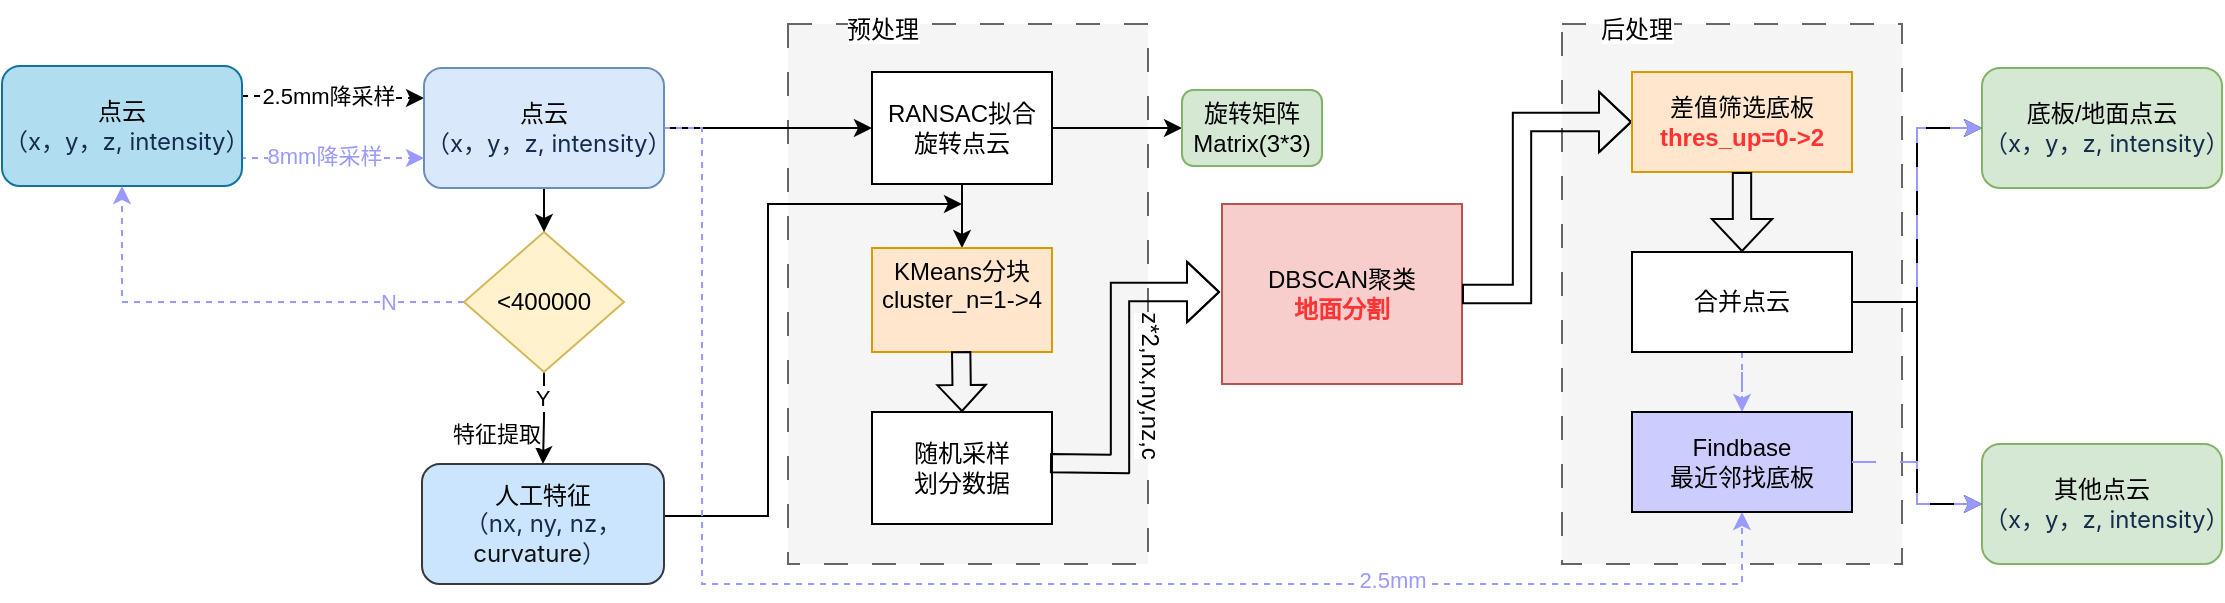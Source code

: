 <mxfile version="26.0.14">
  <diagram name="第 1 页" id="UxaiM1MKUDCpDS3gVePv">
    <mxGraphModel dx="2198" dy="1959" grid="1" gridSize="10" guides="1" tooltips="1" connect="1" arrows="1" fold="1" page="1" pageScale="1" pageWidth="827" pageHeight="1169" math="0" shadow="0">
      <root>
        <mxCell id="0" />
        <mxCell id="1" parent="0" />
        <mxCell id="0_duTo_WQNxxpT2Jceww-1" value="&lt;div&gt;&lt;br&gt;&lt;/div&gt;" style="rounded=0;whiteSpace=wrap;html=1;dashed=1;dashPattern=12 12;align=left;fillColor=#f5f5f5;fontColor=#333333;strokeColor=#666666;" vertex="1" parent="1">
          <mxGeometry x="183" y="-140" width="180" height="270" as="geometry" />
        </mxCell>
        <mxCell id="0_duTo_WQNxxpT2Jceww-2" value="DBSCAN&lt;span style=&quot;background-color: initial;&quot;&gt;聚类&lt;/span&gt;&lt;div&gt;&lt;span style=&quot;background-color: initial;&quot;&gt;&lt;font color=&quot;#ff3333&quot;&gt;&lt;b&gt;地面分割&lt;/b&gt;&lt;/font&gt;&lt;/span&gt;&lt;/div&gt;" style="whiteSpace=wrap;html=1;rounded=0;fillColor=#f8cecc;strokeColor=#b85450;" vertex="1" parent="1">
          <mxGeometry x="400" y="-50" width="120" height="90" as="geometry" />
        </mxCell>
        <mxCell id="0_duTo_WQNxxpT2Jceww-3" style="edgeStyle=orthogonalEdgeStyle;rounded=0;orthogonalLoop=1;jettySize=auto;html=1;exitX=1;exitY=0.75;exitDx=0;exitDy=0;entryX=0;entryY=0.75;entryDx=0;entryDy=0;fillColor=#e51400;strokeColor=#9999FF;dashed=1;" edge="1" parent="1" source="0_duTo_WQNxxpT2Jceww-7" target="0_duTo_WQNxxpT2Jceww-23">
          <mxGeometry relative="1" as="geometry">
            <mxPoint x="-100.36" y="-78.5" as="sourcePoint" />
            <mxPoint x="10.0" y="-77.5" as="targetPoint" />
            <Array as="points">
              <mxPoint x="-120" y="-73" />
            </Array>
          </mxGeometry>
        </mxCell>
        <mxCell id="0_duTo_WQNxxpT2Jceww-4" value="&lt;font color=&quot;#9999ff&quot;&gt;8mm降采样&lt;/font&gt;" style="edgeLabel;html=1;align=center;verticalAlign=middle;resizable=0;points=[];" vertex="1" connectable="0" parent="0_duTo_WQNxxpT2Jceww-3">
          <mxGeometry x="-0.022" y="-2" relative="1" as="geometry">
            <mxPoint x="27" y="-3" as="offset" />
          </mxGeometry>
        </mxCell>
        <mxCell id="0_duTo_WQNxxpT2Jceww-5" style="edgeStyle=orthogonalEdgeStyle;dashed=1;rounded=0;orthogonalLoop=1;jettySize=auto;html=1;exitX=1;exitY=0.25;exitDx=0;exitDy=0;entryX=0;entryY=0.25;entryDx=0;entryDy=0;" edge="1" parent="1" source="0_duTo_WQNxxpT2Jceww-7" target="0_duTo_WQNxxpT2Jceww-23">
          <mxGeometry relative="1" as="geometry">
            <mxPoint x="-100.36" y="-98.5" as="sourcePoint" />
            <mxPoint x="9.64" y="-98.5" as="targetPoint" />
          </mxGeometry>
        </mxCell>
        <mxCell id="0_duTo_WQNxxpT2Jceww-6" value="2.5mm降采样" style="edgeLabel;html=1;align=center;verticalAlign=middle;resizable=0;points=[];" vertex="1" connectable="0" parent="0_duTo_WQNxxpT2Jceww-5">
          <mxGeometry x="-0.178" relative="1" as="geometry">
            <mxPoint x="5" as="offset" />
          </mxGeometry>
        </mxCell>
        <mxCell id="0_duTo_WQNxxpT2Jceww-7" value="点云&lt;div&gt;&lt;span style=&quot;color: rgb(23, 43, 77); font-family: -apple-system, BlinkMacSystemFont, &amp;quot;Segoe UI&amp;quot;, Roboto, Oxygen, Ubuntu, &amp;quot;Fira Sans&amp;quot;, &amp;quot;Droid Sans&amp;quot;, &amp;quot;Helvetica Neue&amp;quot;, sans-serif; text-align: left;&quot;&gt;（x，y，z, intensity）&lt;/span&gt;&lt;/div&gt;" style="rounded=1;whiteSpace=wrap;html=1;fillColor=#b1ddf0;strokeColor=#10739e;" vertex="1" parent="1">
          <mxGeometry x="-210" y="-119" width="120" height="60" as="geometry" />
        </mxCell>
        <mxCell id="0_duTo_WQNxxpT2Jceww-8" style="edgeStyle=orthogonalEdgeStyle;rounded=0;orthogonalLoop=1;jettySize=auto;html=1;exitX=1;exitY=0.5;exitDx=0;exitDy=0;" edge="1" parent="1">
          <mxGeometry relative="1" as="geometry">
            <mxPoint x="121" y="106" as="sourcePoint" />
            <mxPoint x="270" y="-50" as="targetPoint" />
            <Array as="points">
              <mxPoint x="173" y="106" />
              <mxPoint x="173" y="-50" />
              <mxPoint x="270" y="-50" />
            </Array>
          </mxGeometry>
        </mxCell>
        <mxCell id="0_duTo_WQNxxpT2Jceww-9" value="&lt;font style=&quot;font-size: 12px;&quot;&gt;人工特征&lt;/font&gt;&lt;div&gt;&lt;font style=&quot;font-size: 12px;&quot;&gt;&lt;span style=&quot;color: rgb(23, 43, 77); font-family: -apple-system, BlinkMacSystemFont, &amp;quot;Segoe UI&amp;quot;, Roboto, Oxygen, Ubuntu, &amp;quot;Fira Sans&amp;quot;, &amp;quot;Droid Sans&amp;quot;, &amp;quot;Helvetica Neue&amp;quot;, sans-serif; text-align: left;&quot;&gt;（nx, ny, nz，&lt;/span&gt;&lt;span style=&quot;font-family: -apple-system, BlinkMacSystemFont, &amp;quot;Segoe UI&amp;quot;, Roboto, Oxygen, Ubuntu, &amp;quot;Fira Sans&amp;quot;, &amp;quot;Droid Sans&amp;quot;, &amp;quot;Helvetica Neue&amp;quot;, sans-serif; text-align: left; color: rgb(17, 17, 17);&quot;&gt;curvature&lt;/span&gt;&lt;span style=&quot;color: rgb(23, 43, 77); font-family: -apple-system, BlinkMacSystemFont, &amp;quot;Segoe UI&amp;quot;, Roboto, Oxygen, Ubuntu, &amp;quot;Fira Sans&amp;quot;, &amp;quot;Droid Sans&amp;quot;, &amp;quot;Helvetica Neue&amp;quot;, sans-serif; text-align: left;&quot;&gt;）&amp;nbsp;&lt;/span&gt;&lt;/font&gt;&lt;/div&gt;" style="rounded=1;whiteSpace=wrap;html=1;fillColor=#cce5ff;strokeColor=#36393d;" vertex="1" parent="1">
          <mxGeometry y="80" width="121" height="60" as="geometry" />
        </mxCell>
        <mxCell id="0_duTo_WQNxxpT2Jceww-10" value="" style="whiteSpace=wrap;html=1;rounded=0;dashed=1;dashPattern=12 12;fillColor=#f5f5f5;fontColor=#333333;strokeColor=#666666;" vertex="1" parent="1">
          <mxGeometry x="570" y="-140" width="170" height="270" as="geometry" />
        </mxCell>
        <mxCell id="0_duTo_WQNxxpT2Jceww-11" value="底板/地面点云&lt;div&gt;&lt;span style=&quot;color: rgb(23, 43, 77); font-family: -apple-system, BlinkMacSystemFont, &amp;quot;Segoe UI&amp;quot;, Roboto, Oxygen, Ubuntu, &amp;quot;Fira Sans&amp;quot;, &amp;quot;Droid Sans&amp;quot;, &amp;quot;Helvetica Neue&amp;quot;, sans-serif; text-align: left;&quot;&gt;（x，y，z, intensity）&lt;/span&gt;&lt;/div&gt;" style="rounded=1;whiteSpace=wrap;html=1;fillColor=#d5e8d4;strokeColor=#82b366;" vertex="1" parent="1">
          <mxGeometry x="780" y="-118" width="120" height="60" as="geometry" />
        </mxCell>
        <mxCell id="0_duTo_WQNxxpT2Jceww-12" value="其他点云&lt;div&gt;&lt;span style=&quot;color: rgb(23, 43, 77); font-family: -apple-system, BlinkMacSystemFont, &amp;quot;Segoe UI&amp;quot;, Roboto, Oxygen, Ubuntu, &amp;quot;Fira Sans&amp;quot;, &amp;quot;Droid Sans&amp;quot;, &amp;quot;Helvetica Neue&amp;quot;, sans-serif; text-align: left;&quot;&gt;（x，y，z, intensity）&lt;/span&gt;&lt;/div&gt;" style="rounded=1;whiteSpace=wrap;html=1;fillColor=#d5e8d4;strokeColor=#82b366;" vertex="1" parent="1">
          <mxGeometry x="780" y="70" width="120" height="60" as="geometry" />
        </mxCell>
        <mxCell id="0_duTo_WQNxxpT2Jceww-13" style="edgeStyle=orthogonalEdgeStyle;rounded=0;orthogonalLoop=1;jettySize=auto;html=1;exitX=0.5;exitY=1;exitDx=0;exitDy=0;entryX=0.5;entryY=0;entryDx=0;entryDy=0;" edge="1" parent="1" source="0_duTo_WQNxxpT2Jceww-18" target="0_duTo_WQNxxpT2Jceww-9">
          <mxGeometry relative="1" as="geometry" />
        </mxCell>
        <mxCell id="0_duTo_WQNxxpT2Jceww-14" value="Y" style="edgeLabel;html=1;align=center;verticalAlign=middle;resizable=0;points=[];" vertex="1" connectable="0" parent="0_duTo_WQNxxpT2Jceww-13">
          <mxGeometry x="-0.2" y="-1" relative="1" as="geometry">
            <mxPoint y="-6" as="offset" />
          </mxGeometry>
        </mxCell>
        <mxCell id="0_duTo_WQNxxpT2Jceww-15" value="特征提取" style="edgeLabel;html=1;align=center;verticalAlign=middle;resizable=0;points=[];" vertex="1" connectable="0" parent="0_duTo_WQNxxpT2Jceww-13">
          <mxGeometry x="0.312" y="1" relative="1" as="geometry">
            <mxPoint x="-25" y="1" as="offset" />
          </mxGeometry>
        </mxCell>
        <mxCell id="0_duTo_WQNxxpT2Jceww-16" style="edgeStyle=orthogonalEdgeStyle;rounded=0;orthogonalLoop=1;jettySize=auto;html=1;exitX=0;exitY=0.5;exitDx=0;exitDy=0;entryX=0.5;entryY=1;entryDx=0;entryDy=0;strokeColor=#9999FF;dashed=1;" edge="1" parent="1" source="0_duTo_WQNxxpT2Jceww-18" target="0_duTo_WQNxxpT2Jceww-7">
          <mxGeometry relative="1" as="geometry" />
        </mxCell>
        <mxCell id="0_duTo_WQNxxpT2Jceww-17" value="&lt;font color=&quot;#9999ff&quot;&gt;N&lt;/font&gt;" style="edgeLabel;html=1;align=center;verticalAlign=middle;resizable=0;points=[];" vertex="1" connectable="0" parent="0_duTo_WQNxxpT2Jceww-16">
          <mxGeometry x="-0.667" relative="1" as="geometry">
            <mxPoint as="offset" />
          </mxGeometry>
        </mxCell>
        <mxCell id="0_duTo_WQNxxpT2Jceww-18" value="&amp;lt;400000" style="rhombus;whiteSpace=wrap;html=1;fillColor=#fff2cc;strokeColor=#d6b656;" vertex="1" parent="1">
          <mxGeometry x="21" y="-36" width="80" height="70" as="geometry" />
        </mxCell>
        <mxCell id="0_duTo_WQNxxpT2Jceww-19" style="edgeStyle=orthogonalEdgeStyle;rounded=0;orthogonalLoop=1;jettySize=auto;html=1;exitX=1;exitY=0.5;exitDx=0;exitDy=0;entryX=0;entryY=0.5;entryDx=0;entryDy=0;" edge="1" parent="1" source="0_duTo_WQNxxpT2Jceww-23" target="0_duTo_WQNxxpT2Jceww-26">
          <mxGeometry relative="1" as="geometry">
            <Array as="points">
              <mxPoint x="130" y="-88" />
            </Array>
          </mxGeometry>
        </mxCell>
        <mxCell id="0_duTo_WQNxxpT2Jceww-20" style="edgeStyle=orthogonalEdgeStyle;rounded=0;orthogonalLoop=1;jettySize=auto;html=1;exitX=0.5;exitY=1;exitDx=0;exitDy=0;entryX=0.5;entryY=0;entryDx=0;entryDy=0;" edge="1" parent="1" source="0_duTo_WQNxxpT2Jceww-23" target="0_duTo_WQNxxpT2Jceww-18">
          <mxGeometry relative="1" as="geometry" />
        </mxCell>
        <mxCell id="0_duTo_WQNxxpT2Jceww-21" style="edgeStyle=orthogonalEdgeStyle;rounded=0;orthogonalLoop=1;jettySize=auto;html=1;exitX=1;exitY=0.5;exitDx=0;exitDy=0;entryX=0.5;entryY=1;entryDx=0;entryDy=0;dashed=1;fillColor=#e51400;strokeColor=#9999FF;" edge="1" parent="1" source="0_duTo_WQNxxpT2Jceww-23" target="0_duTo_WQNxxpT2Jceww-39">
          <mxGeometry relative="1" as="geometry">
            <Array as="points">
              <mxPoint x="140" y="-88" />
              <mxPoint x="140" y="140" />
              <mxPoint x="660" y="140" />
            </Array>
          </mxGeometry>
        </mxCell>
        <mxCell id="0_duTo_WQNxxpT2Jceww-22" value="&lt;font color=&quot;#9999ff&quot;&gt;2.5mm&lt;/font&gt;" style="edgeLabel;html=1;align=center;verticalAlign=middle;resizable=0;points=[];" vertex="1" connectable="0" parent="0_duTo_WQNxxpT2Jceww-21">
          <mxGeometry x="0.475" y="2" relative="1" as="geometry">
            <mxPoint as="offset" />
          </mxGeometry>
        </mxCell>
        <mxCell id="0_duTo_WQNxxpT2Jceww-23" value="点云&lt;div&gt;&lt;span style=&quot;color: rgb(23, 43, 77); font-family: -apple-system, BlinkMacSystemFont, &amp;quot;Segoe UI&amp;quot;, Roboto, Oxygen, Ubuntu, &amp;quot;Fira Sans&amp;quot;, &amp;quot;Droid Sans&amp;quot;, &amp;quot;Helvetica Neue&amp;quot;, sans-serif; text-align: left;&quot;&gt;&lt;font style=&quot;font-size: 12px;&quot;&gt;（x，y，z, intensity）&lt;/font&gt;&lt;/span&gt;&lt;/div&gt;" style="rounded=1;whiteSpace=wrap;html=1;fillColor=#dae8fc;strokeColor=#6c8ebf;" vertex="1" parent="1">
          <mxGeometry x="1" y="-118" width="120" height="60" as="geometry" />
        </mxCell>
        <mxCell id="0_duTo_WQNxxpT2Jceww-24" style="edgeStyle=orthogonalEdgeStyle;rounded=0;orthogonalLoop=1;jettySize=auto;html=1;exitX=0.5;exitY=1;exitDx=0;exitDy=0;entryX=0.5;entryY=0;entryDx=0;entryDy=0;" edge="1" parent="1" source="0_duTo_WQNxxpT2Jceww-26" target="0_duTo_WQNxxpT2Jceww-27">
          <mxGeometry relative="1" as="geometry" />
        </mxCell>
        <mxCell id="0_duTo_WQNxxpT2Jceww-25" style="edgeStyle=orthogonalEdgeStyle;rounded=0;orthogonalLoop=1;jettySize=auto;html=1;exitX=1;exitY=0.5;exitDx=0;exitDy=0;" edge="1" parent="1" source="0_duTo_WQNxxpT2Jceww-26">
          <mxGeometry relative="1" as="geometry">
            <mxPoint x="380" y="-88" as="targetPoint" />
          </mxGeometry>
        </mxCell>
        <mxCell id="0_duTo_WQNxxpT2Jceww-26" value="RANSAC拟合&lt;div&gt;旋转点云&lt;/div&gt;" style="whiteSpace=wrap;html=1;rounded=0;" vertex="1" parent="1">
          <mxGeometry x="225" y="-116" width="90" height="56" as="geometry" />
        </mxCell>
        <mxCell id="0_duTo_WQNxxpT2Jceww-27" value="KMeans分块&lt;div&gt;cluster_n=1-&amp;gt;4&lt;br&gt;&lt;div&gt;&lt;br&gt;&lt;/div&gt;&lt;/div&gt;" style="whiteSpace=wrap;html=1;rounded=0;fillColor=#ffe6cc;strokeColor=#d79b00;" vertex="1" parent="1">
          <mxGeometry x="225" y="-28" width="90" height="52" as="geometry" />
        </mxCell>
        <mxCell id="0_duTo_WQNxxpT2Jceww-28" value="随机采样&lt;div&gt;划分数据&lt;/div&gt;" style="whiteSpace=wrap;html=1;rounded=0;" vertex="1" parent="1">
          <mxGeometry x="225" y="54" width="90" height="56" as="geometry" />
        </mxCell>
        <mxCell id="0_duTo_WQNxxpT2Jceww-29" value="" style="shape=flexArrow;endArrow=classic;html=1;rounded=0;endSize=4;startSize=3;width=9.167;endWidth=14.028;" edge="1" parent="1">
          <mxGeometry width="50" height="50" relative="1" as="geometry">
            <mxPoint x="269.58" y="23.58" as="sourcePoint" />
            <mxPoint x="270" y="54" as="targetPoint" />
          </mxGeometry>
        </mxCell>
        <mxCell id="0_duTo_WQNxxpT2Jceww-30" value="" style="shape=flexArrow;endArrow=classic;html=1;rounded=0;endSize=5;startSize=5;width=9.167;entryX=0;entryY=0.5;entryDx=0;entryDy=0;" edge="1" parent="1">
          <mxGeometry width="50" height="50" relative="1" as="geometry">
            <mxPoint x="314" y="79.58" as="sourcePoint" />
            <mxPoint x="399" y="-6" as="targetPoint" />
            <Array as="points">
              <mxPoint x="349" y="80" />
              <mxPoint x="349" y="-6" />
            </Array>
          </mxGeometry>
        </mxCell>
        <mxCell id="0_duTo_WQNxxpT2Jceww-31" value="&lt;font style=&quot;font-size: 12px;&quot;&gt;z*2,nx,ny,nz,c&lt;/font&gt;" style="edgeLabel;html=1;align=center;verticalAlign=middle;resizable=0;points=[];rotation=90;" vertex="1" connectable="0" parent="0_duTo_WQNxxpT2Jceww-30">
          <mxGeometry x="-0.123" relative="1" as="geometry">
            <mxPoint x="15" as="offset" />
          </mxGeometry>
        </mxCell>
        <mxCell id="0_duTo_WQNxxpT2Jceww-32" value="" style="shape=flexArrow;endArrow=classic;html=1;rounded=0;endSize=5;startSize=5;width=9.167;entryX=0;entryY=0.5;entryDx=0;entryDy=0;exitX=1;exitY=0.5;exitDx=0;exitDy=0;" edge="1" parent="1" source="0_duTo_WQNxxpT2Jceww-2" target="0_duTo_WQNxxpT2Jceww-33">
          <mxGeometry width="50" height="50" relative="1" as="geometry">
            <mxPoint x="520" y="80" as="sourcePoint" />
            <mxPoint x="580" y="-78.0" as="targetPoint" />
            <Array as="points">
              <mxPoint x="550" y="-5" />
              <mxPoint x="550" y="-91" />
            </Array>
          </mxGeometry>
        </mxCell>
        <mxCell id="0_duTo_WQNxxpT2Jceww-33" value="差值筛选底板&lt;div&gt;&lt;font color=&quot;#ff3333&quot;&gt;&lt;b&gt;thres_up=0-&amp;gt;2&lt;/b&gt;&lt;/font&gt;&lt;/div&gt;" style="whiteSpace=wrap;html=1;rounded=0;fillColor=#ffe6cc;strokeColor=#d79b00;" vertex="1" parent="1">
          <mxGeometry x="605" y="-116" width="110" height="50" as="geometry" />
        </mxCell>
        <mxCell id="0_duTo_WQNxxpT2Jceww-34" style="edgeStyle=orthogonalEdgeStyle;rounded=0;orthogonalLoop=1;jettySize=auto;html=1;exitX=0.5;exitY=1;exitDx=0;exitDy=0;strokeColor=#9999FF;dashed=1;" edge="1" parent="1" source="0_duTo_WQNxxpT2Jceww-37" target="0_duTo_WQNxxpT2Jceww-39">
          <mxGeometry relative="1" as="geometry" />
        </mxCell>
        <mxCell id="0_duTo_WQNxxpT2Jceww-35" style="edgeStyle=orthogonalEdgeStyle;rounded=0;orthogonalLoop=1;jettySize=auto;html=1;exitX=1;exitY=0.5;exitDx=0;exitDy=0;entryX=0;entryY=0.5;entryDx=0;entryDy=0;" edge="1" parent="1" source="0_duTo_WQNxxpT2Jceww-37" target="0_duTo_WQNxxpT2Jceww-11">
          <mxGeometry relative="1" as="geometry" />
        </mxCell>
        <mxCell id="0_duTo_WQNxxpT2Jceww-36" style="edgeStyle=orthogonalEdgeStyle;rounded=0;orthogonalLoop=1;jettySize=auto;html=1;exitX=1;exitY=0.5;exitDx=0;exitDy=0;entryX=0;entryY=0.5;entryDx=0;entryDy=0;strokeColor=#9999FF;dashed=1;dashPattern=12 12;" edge="1" parent="1" source="0_duTo_WQNxxpT2Jceww-39" target="0_duTo_WQNxxpT2Jceww-11">
          <mxGeometry relative="1" as="geometry" />
        </mxCell>
        <mxCell id="0_duTo_WQNxxpT2Jceww-37" value="合并点云" style="whiteSpace=wrap;html=1;rounded=0;" vertex="1" parent="1">
          <mxGeometry x="605" y="-26" width="110" height="50" as="geometry" />
        </mxCell>
        <mxCell id="0_duTo_WQNxxpT2Jceww-38" value="" style="shape=flexArrow;endArrow=classic;html=1;rounded=0;endSize=5;startSize=5;width=9.167;exitX=0.5;exitY=1;exitDx=0;exitDy=0;" edge="1" parent="1" source="0_duTo_WQNxxpT2Jceww-33" target="0_duTo_WQNxxpT2Jceww-37">
          <mxGeometry width="50" height="50" relative="1" as="geometry">
            <mxPoint x="650" y="-50.0" as="sourcePoint" />
            <mxPoint x="735" y="-49.58" as="targetPoint" />
          </mxGeometry>
        </mxCell>
        <mxCell id="0_duTo_WQNxxpT2Jceww-39" value="Findbase&lt;div&gt;最近邻找底板&lt;/div&gt;" style="whiteSpace=wrap;html=1;rounded=0;fillColor=#CCCCFF;" vertex="1" parent="1">
          <mxGeometry x="605" y="54" width="110" height="50" as="geometry" />
        </mxCell>
        <mxCell id="0_duTo_WQNxxpT2Jceww-40" value="&lt;span style=&quot;background-color: rgb(255, 255, 255);&quot;&gt;预处理&lt;/span&gt;" style="text;html=1;align=center;verticalAlign=middle;resizable=0;points=[];autosize=1;strokeColor=none;fillColor=none;" vertex="1" parent="1">
          <mxGeometry x="200" y="-152" width="60" height="30" as="geometry" />
        </mxCell>
        <mxCell id="0_duTo_WQNxxpT2Jceww-41" value="&lt;span style=&quot;background-color: rgb(255, 255, 255);&quot;&gt;后处理&lt;/span&gt;" style="text;html=1;align=center;verticalAlign=middle;resizable=0;points=[];autosize=1;strokeColor=none;fillColor=none;" vertex="1" parent="1">
          <mxGeometry x="577" y="-152" width="60" height="30" as="geometry" />
        </mxCell>
        <mxCell id="0_duTo_WQNxxpT2Jceww-42" value="旋转矩阵&lt;div&gt;Matrix(3*3)&lt;/div&gt;" style="rounded=1;whiteSpace=wrap;html=1;fillColor=#d5e8d4;strokeColor=#82b366;" vertex="1" parent="1">
          <mxGeometry x="380" y="-107" width="70" height="38" as="geometry" />
        </mxCell>
        <mxCell id="0_duTo_WQNxxpT2Jceww-43" style="edgeStyle=orthogonalEdgeStyle;rounded=0;orthogonalLoop=1;jettySize=auto;html=1;exitX=1;exitY=0.5;exitDx=0;exitDy=0;entryX=0;entryY=0.5;entryDx=0;entryDy=0;strokeColor=#000000;" edge="1" parent="1" source="0_duTo_WQNxxpT2Jceww-37" target="0_duTo_WQNxxpT2Jceww-12">
          <mxGeometry relative="1" as="geometry" />
        </mxCell>
        <mxCell id="0_duTo_WQNxxpT2Jceww-44" style="edgeStyle=orthogonalEdgeStyle;rounded=0;orthogonalLoop=1;jettySize=auto;html=1;exitX=1;exitY=0.5;exitDx=0;exitDy=0;entryX=0;entryY=0.5;entryDx=0;entryDy=0;strokeColor=#9999FF;dashed=1;dashPattern=12 12;" edge="1" parent="1" source="0_duTo_WQNxxpT2Jceww-39" target="0_duTo_WQNxxpT2Jceww-12">
          <mxGeometry relative="1" as="geometry" />
        </mxCell>
      </root>
    </mxGraphModel>
  </diagram>
</mxfile>
